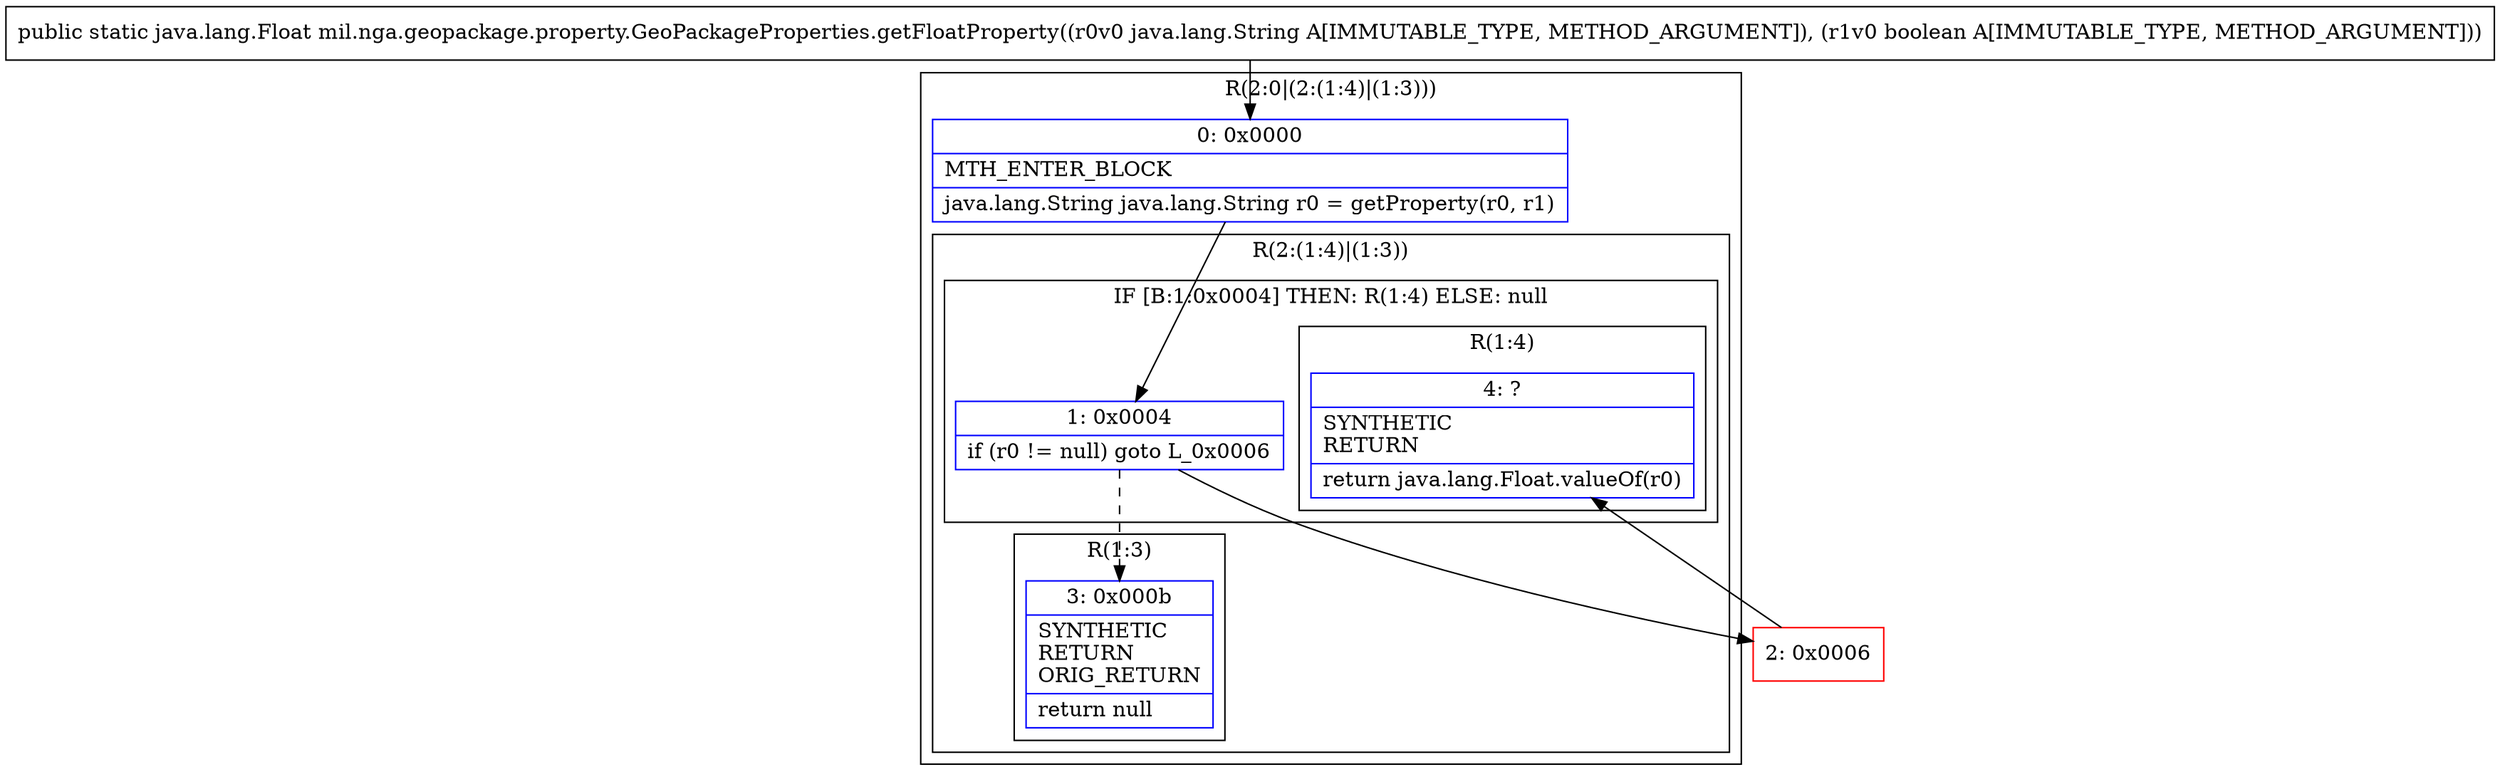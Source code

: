 digraph "CFG formil.nga.geopackage.property.GeoPackageProperties.getFloatProperty(Ljava\/lang\/String;Z)Ljava\/lang\/Float;" {
subgraph cluster_Region_1110657173 {
label = "R(2:0|(2:(1:4)|(1:3)))";
node [shape=record,color=blue];
Node_0 [shape=record,label="{0\:\ 0x0000|MTH_ENTER_BLOCK\l|java.lang.String java.lang.String r0 = getProperty(r0, r1)\l}"];
subgraph cluster_Region_1193856774 {
label = "R(2:(1:4)|(1:3))";
node [shape=record,color=blue];
subgraph cluster_IfRegion_596962422 {
label = "IF [B:1:0x0004] THEN: R(1:4) ELSE: null";
node [shape=record,color=blue];
Node_1 [shape=record,label="{1\:\ 0x0004|if (r0 != null) goto L_0x0006\l}"];
subgraph cluster_Region_670411324 {
label = "R(1:4)";
node [shape=record,color=blue];
Node_4 [shape=record,label="{4\:\ ?|SYNTHETIC\lRETURN\l|return java.lang.Float.valueOf(r0)\l}"];
}
}
subgraph cluster_Region_512361994 {
label = "R(1:3)";
node [shape=record,color=blue];
Node_3 [shape=record,label="{3\:\ 0x000b|SYNTHETIC\lRETURN\lORIG_RETURN\l|return null\l}"];
}
}
}
Node_2 [shape=record,color=red,label="{2\:\ 0x0006}"];
MethodNode[shape=record,label="{public static java.lang.Float mil.nga.geopackage.property.GeoPackageProperties.getFloatProperty((r0v0 java.lang.String A[IMMUTABLE_TYPE, METHOD_ARGUMENT]), (r1v0 boolean A[IMMUTABLE_TYPE, METHOD_ARGUMENT])) }"];
MethodNode -> Node_0;
Node_0 -> Node_1;
Node_1 -> Node_2;
Node_1 -> Node_3[style=dashed];
Node_2 -> Node_4;
}

